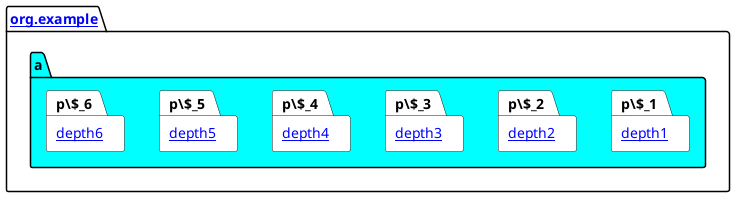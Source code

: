 @startuml
!$pathToBase = "../../../../.."
package "[[$pathToBase/example/root/generated/example_relations.puml org.example]]" as p\$_0 #ffffff {
    package "a" #00FFFF {
        package "[[$pathToBase/example/root/generated/org/example/a/depth1/example_relations.puml depth1]]" as p\$_1 #ffffff {
        }
        package "[[$pathToBase/example/root/generated/org/example/a/depth2/example_relations.puml depth2]]" as p\$_2 #ffffff {
        }
        package "[[$pathToBase/example/root/generated/org/example/a/depth3/example_relations.puml depth3]]" as p\$_3 #ffffff {
        }
        package "[[$pathToBase/example/root/generated/org/example/a/depth4/example_relations.puml depth4]]" as p\$_4 #ffffff {
        }
        package "[[$pathToBase/example/root/generated/org/example/a/depth5/example_relations.puml depth5]]" as p\$_5 #ffffff {
        }
        package "[[$pathToBase/example/root/generated/org/example/a/depth6/example_relations.puml depth6]]" as p\$_6 #ffffff {
        }
    }
}
@enduml
